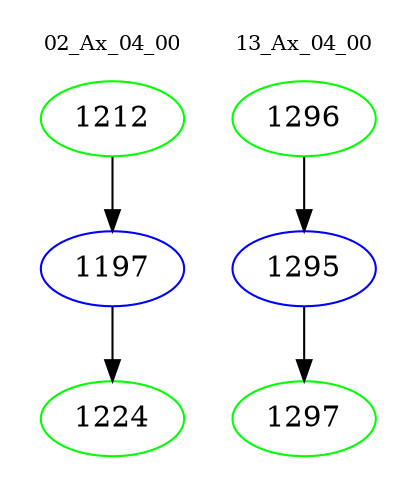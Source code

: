 digraph{
subgraph cluster_0 {
color = white
label = "02_Ax_04_00";
fontsize=10;
T0_1212 [label="1212", color="green"]
T0_1212 -> T0_1197 [color="black"]
T0_1197 [label="1197", color="blue"]
T0_1197 -> T0_1224 [color="black"]
T0_1224 [label="1224", color="green"]
}
subgraph cluster_1 {
color = white
label = "13_Ax_04_00";
fontsize=10;
T1_1296 [label="1296", color="green"]
T1_1296 -> T1_1295 [color="black"]
T1_1295 [label="1295", color="blue"]
T1_1295 -> T1_1297 [color="black"]
T1_1297 [label="1297", color="green"]
}
}
